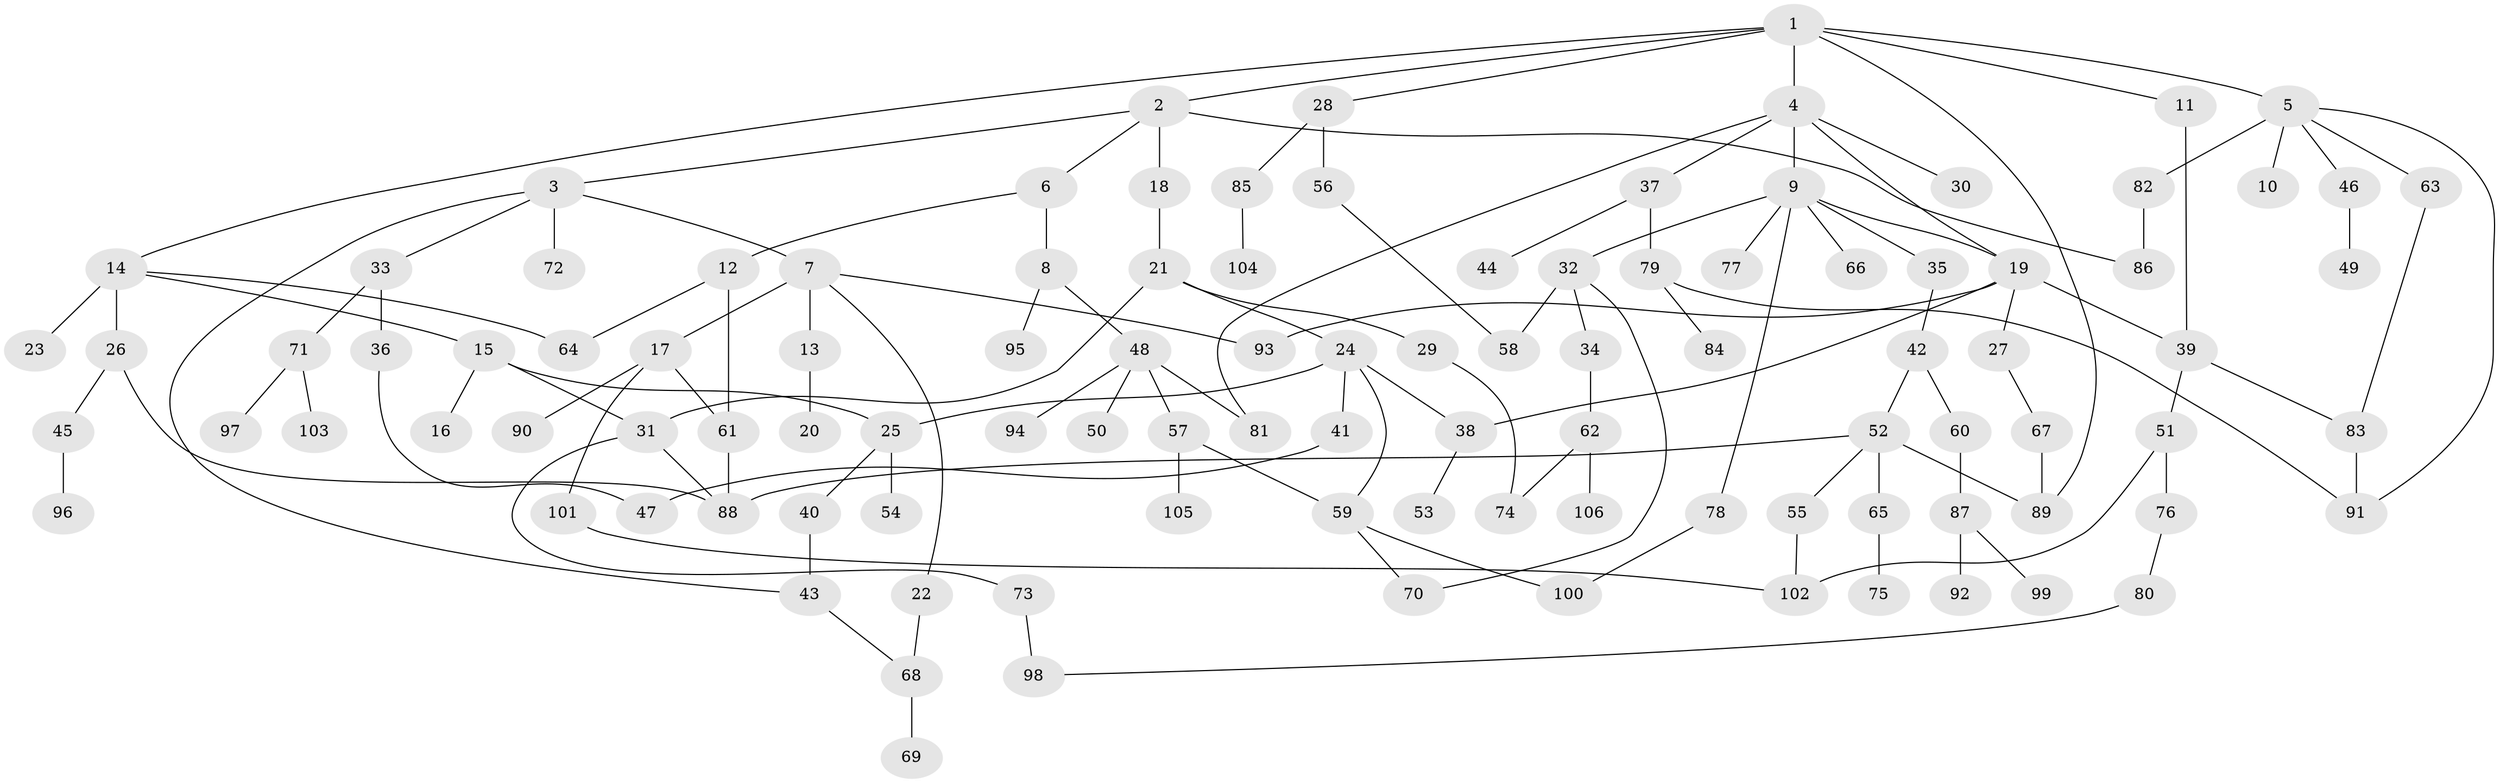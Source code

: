 // Generated by graph-tools (version 1.1) at 2025/10/02/27/25 16:10:55]
// undirected, 106 vertices, 134 edges
graph export_dot {
graph [start="1"]
  node [color=gray90,style=filled];
  1;
  2;
  3;
  4;
  5;
  6;
  7;
  8;
  9;
  10;
  11;
  12;
  13;
  14;
  15;
  16;
  17;
  18;
  19;
  20;
  21;
  22;
  23;
  24;
  25;
  26;
  27;
  28;
  29;
  30;
  31;
  32;
  33;
  34;
  35;
  36;
  37;
  38;
  39;
  40;
  41;
  42;
  43;
  44;
  45;
  46;
  47;
  48;
  49;
  50;
  51;
  52;
  53;
  54;
  55;
  56;
  57;
  58;
  59;
  60;
  61;
  62;
  63;
  64;
  65;
  66;
  67;
  68;
  69;
  70;
  71;
  72;
  73;
  74;
  75;
  76;
  77;
  78;
  79;
  80;
  81;
  82;
  83;
  84;
  85;
  86;
  87;
  88;
  89;
  90;
  91;
  92;
  93;
  94;
  95;
  96;
  97;
  98;
  99;
  100;
  101;
  102;
  103;
  104;
  105;
  106;
  1 -- 2;
  1 -- 4;
  1 -- 5;
  1 -- 11;
  1 -- 14;
  1 -- 28;
  1 -- 89;
  2 -- 3;
  2 -- 6;
  2 -- 18;
  2 -- 86;
  3 -- 7;
  3 -- 33;
  3 -- 72;
  3 -- 43;
  4 -- 9;
  4 -- 30;
  4 -- 37;
  4 -- 81;
  4 -- 19;
  5 -- 10;
  5 -- 46;
  5 -- 63;
  5 -- 82;
  5 -- 91;
  6 -- 8;
  6 -- 12;
  7 -- 13;
  7 -- 17;
  7 -- 22;
  7 -- 93;
  8 -- 48;
  8 -- 95;
  9 -- 19;
  9 -- 32;
  9 -- 35;
  9 -- 66;
  9 -- 77;
  9 -- 78;
  11 -- 39;
  12 -- 61;
  12 -- 64;
  13 -- 20;
  14 -- 15;
  14 -- 23;
  14 -- 26;
  14 -- 64;
  15 -- 16;
  15 -- 31;
  15 -- 25;
  17 -- 90;
  17 -- 101;
  17 -- 61;
  18 -- 21;
  19 -- 27;
  19 -- 93;
  19 -- 39;
  19 -- 38;
  21 -- 24;
  21 -- 29;
  21 -- 31;
  22 -- 68;
  24 -- 25;
  24 -- 38;
  24 -- 41;
  24 -- 59;
  25 -- 40;
  25 -- 54;
  26 -- 45;
  26 -- 88;
  27 -- 67;
  28 -- 56;
  28 -- 85;
  29 -- 74;
  31 -- 73;
  31 -- 88;
  32 -- 34;
  32 -- 58;
  32 -- 70;
  33 -- 36;
  33 -- 71;
  34 -- 62;
  35 -- 42;
  36 -- 47;
  37 -- 44;
  37 -- 79;
  38 -- 53;
  39 -- 51;
  39 -- 83;
  40 -- 43;
  41 -- 47;
  42 -- 52;
  42 -- 60;
  43 -- 68;
  45 -- 96;
  46 -- 49;
  48 -- 50;
  48 -- 57;
  48 -- 81;
  48 -- 94;
  51 -- 76;
  51 -- 102;
  52 -- 55;
  52 -- 65;
  52 -- 88;
  52 -- 89;
  55 -- 102;
  56 -- 58;
  57 -- 105;
  57 -- 59;
  59 -- 70;
  59 -- 100;
  60 -- 87;
  61 -- 88;
  62 -- 106;
  62 -- 74;
  63 -- 83;
  65 -- 75;
  67 -- 89;
  68 -- 69;
  71 -- 97;
  71 -- 103;
  73 -- 98;
  76 -- 80;
  78 -- 100;
  79 -- 84;
  79 -- 91;
  80 -- 98;
  82 -- 86;
  83 -- 91;
  85 -- 104;
  87 -- 92;
  87 -- 99;
  101 -- 102;
}
